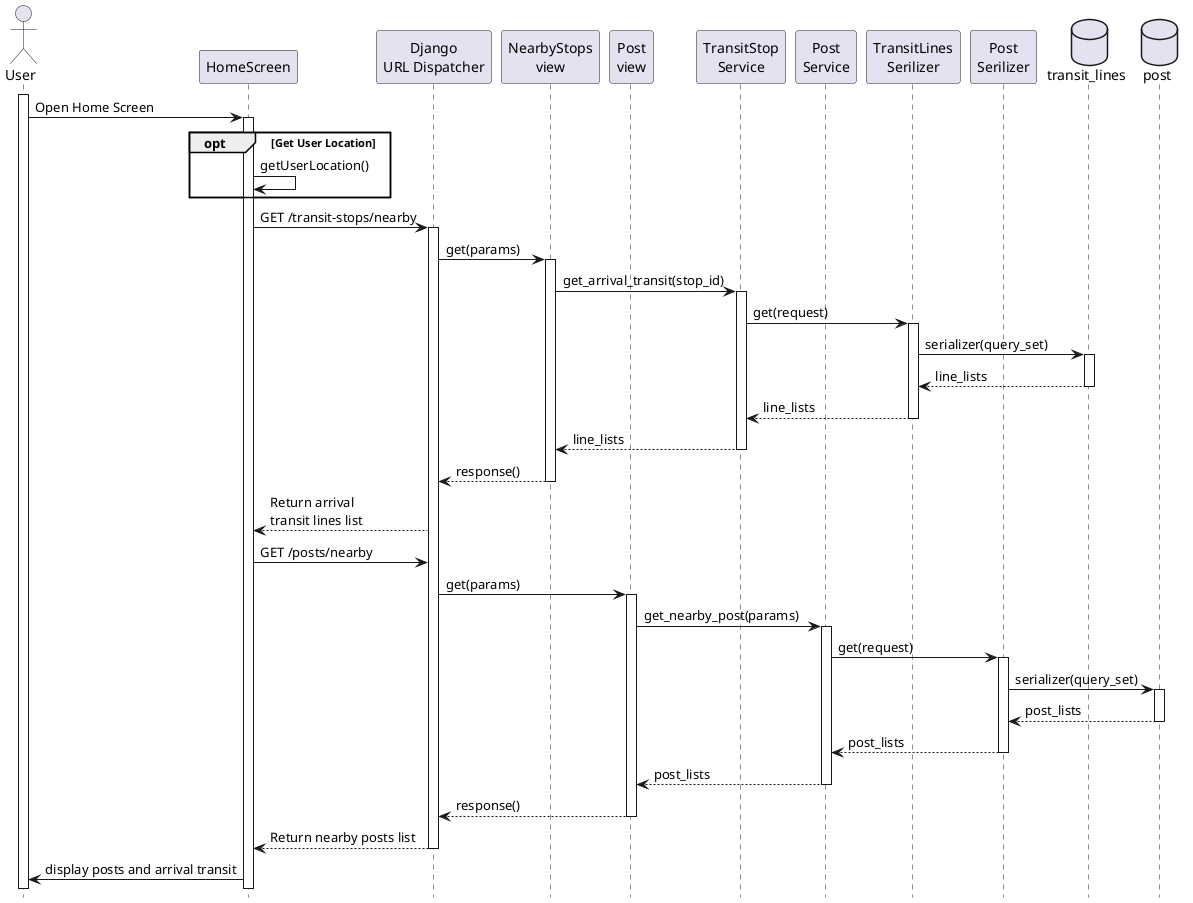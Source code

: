 @startuml stop_nearby

hide footbox

actor User
participant HomeScreen as UI
participant "Django\nURL Dispatcher" as API
participant "NearbyStops\nview" as view_stop
participant "Post\nview" as view_post
participant "TransitStop\nService" as service
participant "Post\nService" as service_post
participant "TransitLines\nSerilizer" as serializer
participant "Post\nSerilizer" as serializer_post
database "transit_lines" as table_transit
database "post" as table_post

activate User
User -> UI : Open Home Screen
activate UI

opt Get User Location
    UI -> UI : getUserLocation()
end

UI -> API : GET /transit-stops/nearby
activate API

' API Call
API -> view_stop : get(params)
activate view_stop
view_stop -> service : get_arrival_transit(stop_id)
activate service
service -> serializer : get(request)
activate serializer
serializer -> table_transit : serializer(query_set)
activate table_transit

table_transit --> serializer : line_lists
deactivate table_transit
serializer --> service : line_lists
deactivate serializer
service --> view_stop : line_lists
deactivate service
view_stop --> API : response()
deactivate view_stop
API --> UI : Return arrival \ntransit lines list


' API Call
UI -> API : GET /posts/nearby
API -> view_post : get(params)
activate view_post
view_post -> service_post : get_nearby_post(params)
activate service_post
service_post -> serializer_post : get(request)
activate serializer_post
serializer_post -> table_post : serializer(query_set)
activate table_post
table_post --> serializer_post : post_lists
deactivate table_post
serializer_post --> service_post : post_lists
deactivate serializer_post
service_post --> view_post : post_lists
deactivate service_post
view_post --> API : response()
deactivate view_post
API --> UI : Return nearby posts list
deactivate API

' Render feed posts
UI -> User : display posts and arrival transit 

@enduml

